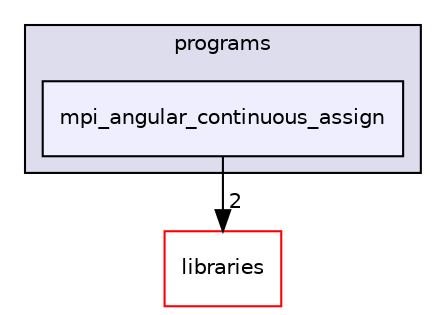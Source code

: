 digraph "xmipp/applications/programs/mpi_angular_continuous_assign" {
  compound=true
  node [ fontsize="10", fontname="Helvetica"];
  edge [ labelfontsize="10", labelfontname="Helvetica"];
  subgraph clusterdir_592b16dc4070b933e5655da2b0d20bbb {
    graph [ bgcolor="#ddddee", pencolor="black", label="programs" fontname="Helvetica", fontsize="10", URL="dir_592b16dc4070b933e5655da2b0d20bbb.html"]
  dir_aaf9a29f070bcf5d971cc6227ed1b82f [shape=box, label="mpi_angular_continuous_assign", style="filled", fillcolor="#eeeeff", pencolor="black", URL="dir_aaf9a29f070bcf5d971cc6227ed1b82f.html"];
  }
  dir_29dba3f3840f20df3b04d1972e99046b [shape=box label="libraries" fillcolor="white" style="filled" color="red" URL="dir_29dba3f3840f20df3b04d1972e99046b.html"];
  dir_aaf9a29f070bcf5d971cc6227ed1b82f->dir_29dba3f3840f20df3b04d1972e99046b [headlabel="2", labeldistance=1.5 headhref="dir_000123_000091.html"];
}
